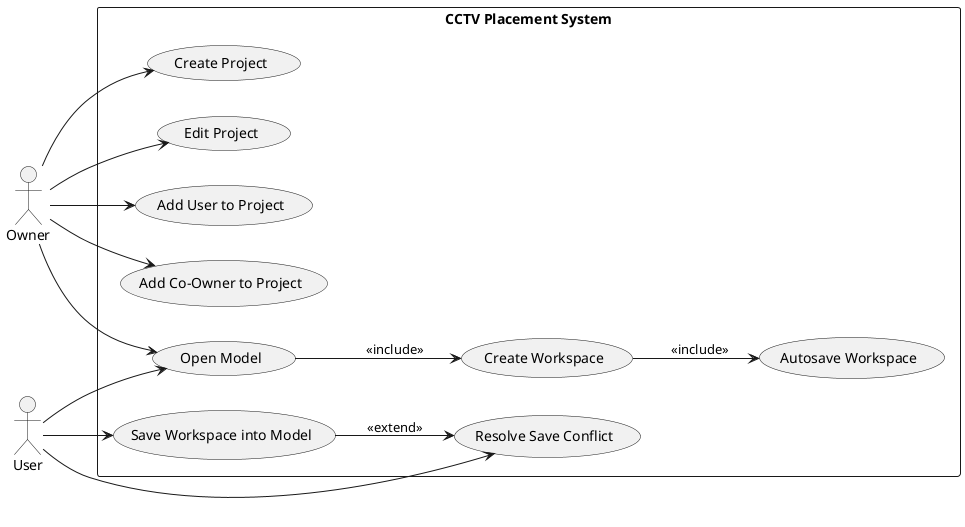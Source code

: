 @startuml use case diagram
left to right direction
actor Owner
actor User

rectangle "CCTV Placement System" {
  
  usecase "Create Project" as UC1
  usecase "Edit Project" as UC2
  usecase "Add User to Project" as UC3
  usecase "Add Co-Owner to Project" as UC4
  usecase "Open Model" as UC5
  usecase "Create Workspace" as UC7
  usecase "Autosave Workspace" as UC8
  usecase "Save Workspace into Model" as UC9
  usecase "Resolve Save Conflict" as UC10

  Owner --> UC1
  Owner --> UC2
  Owner --> UC3
  Owner --> UC4
  Owner --> UC5
  
  User --> UC5
  User --> UC9
  User --> UC10
  
  UC5 --> UC7 : <<include>>
  UC7 --> UC8 : <<include>>
  UC9 --> UC10 : <<extend>>
}
@enduml
